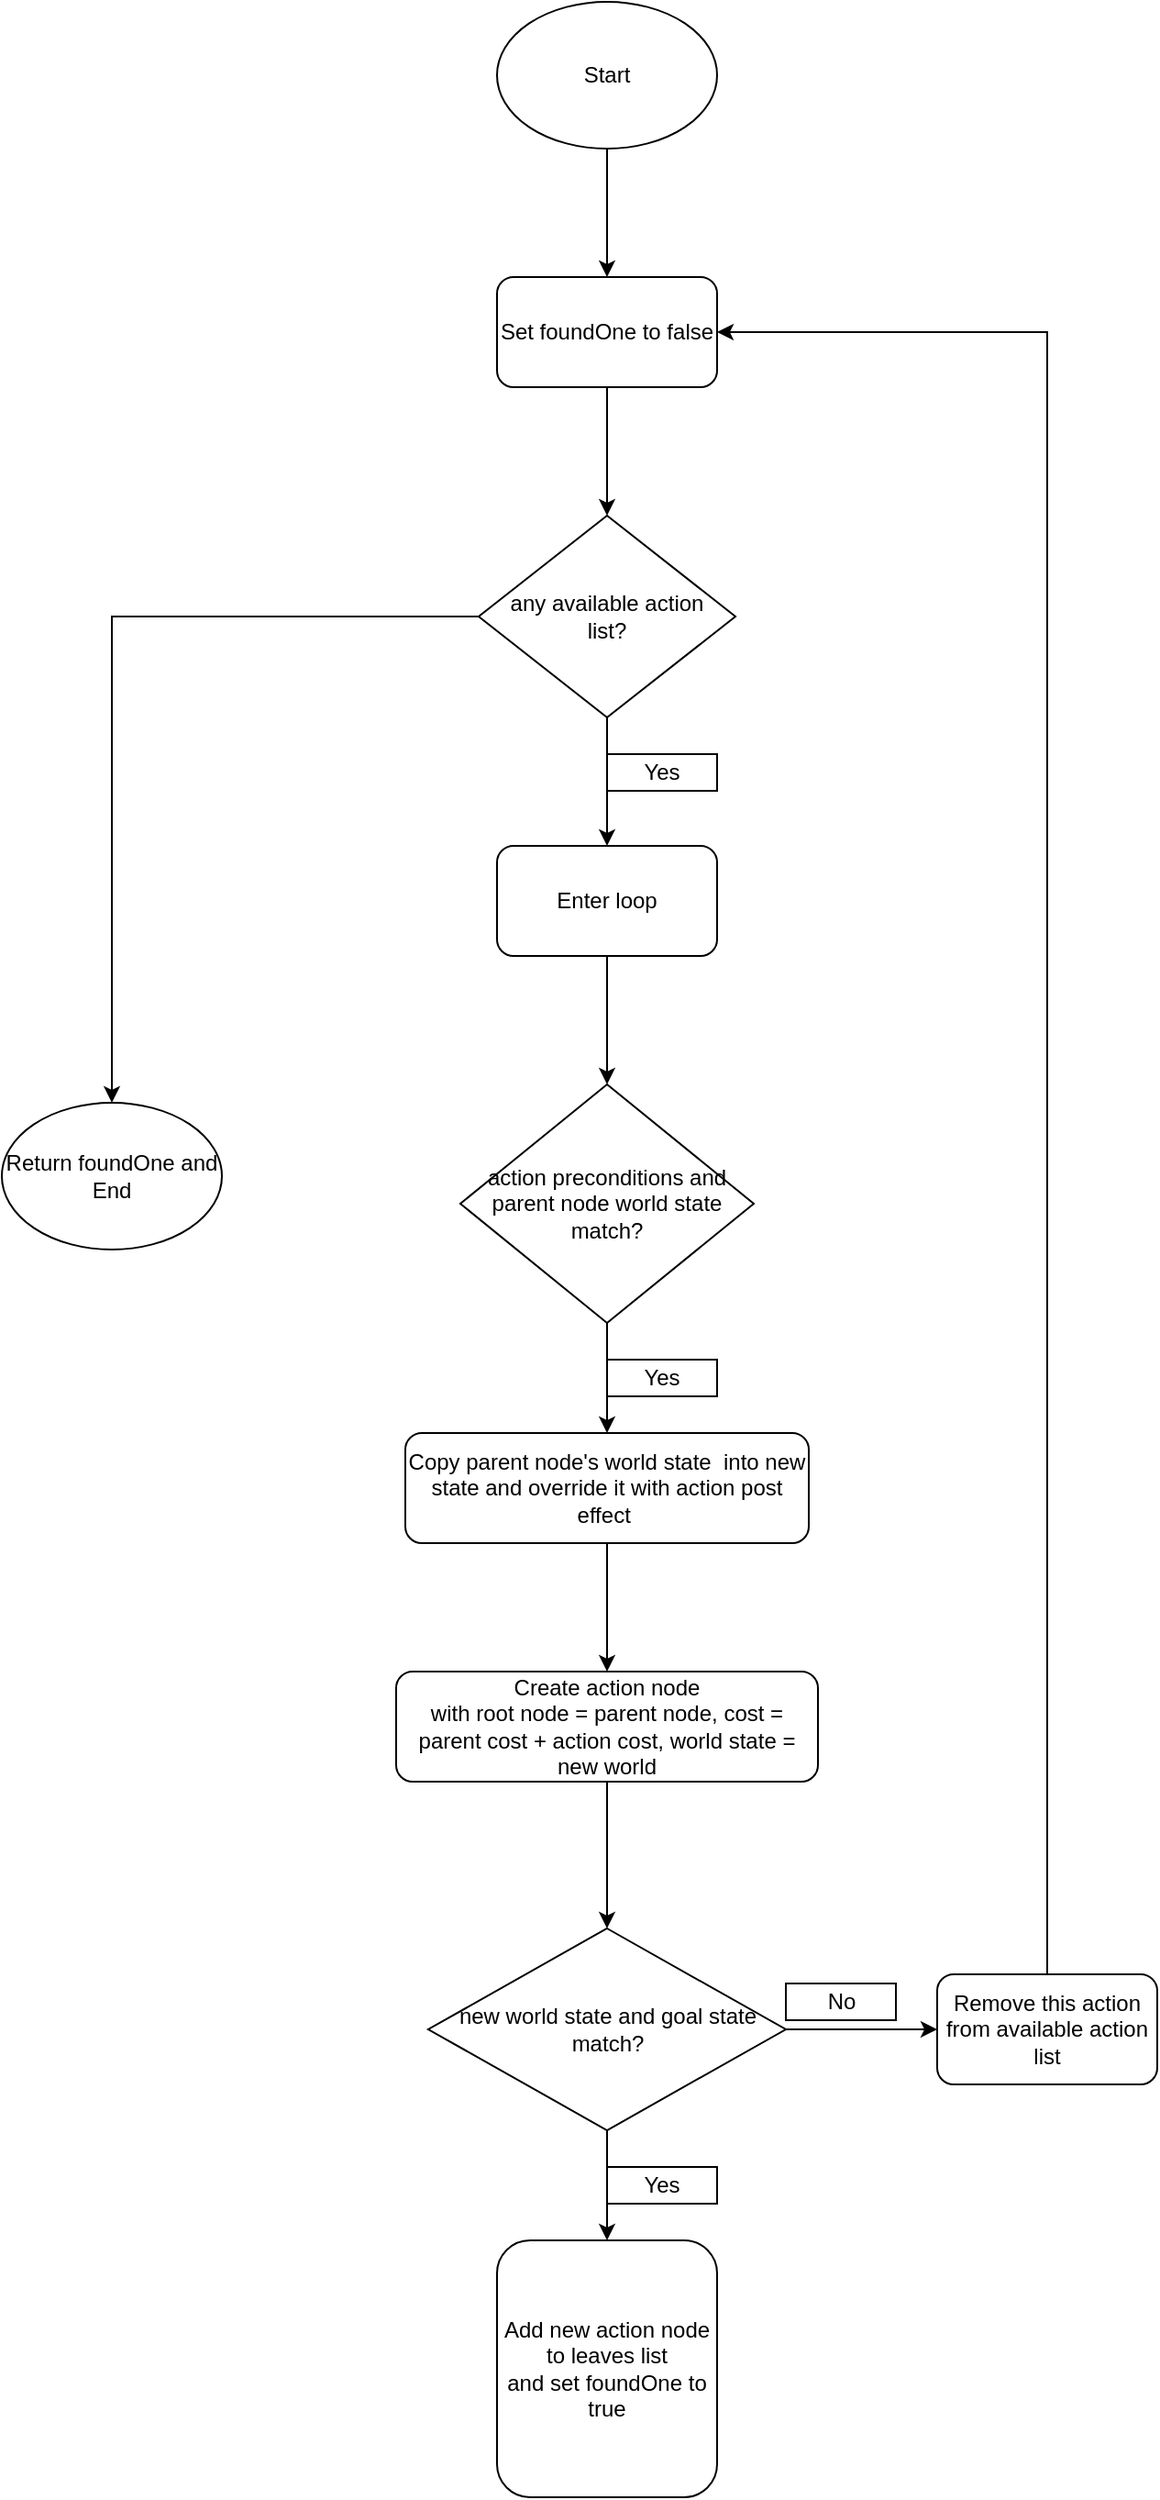 <mxfile version="23.1.2" type="device">
  <diagram name="Page-1" id="kPccnMWrvQxa6MzRlEUF">
    <mxGraphModel dx="1195" dy="554" grid="1" gridSize="10" guides="1" tooltips="1" connect="1" arrows="1" fold="1" page="1" pageScale="1" pageWidth="850" pageHeight="1100" math="0" shadow="0">
      <root>
        <mxCell id="0" />
        <mxCell id="1" parent="0" />
        <mxCell id="JLzmBLDIlspdBm6jVhew-5" value="" style="edgeStyle=orthogonalEdgeStyle;rounded=0;orthogonalLoop=1;jettySize=auto;html=1;" edge="1" parent="1" source="JLzmBLDIlspdBm6jVhew-1" target="JLzmBLDIlspdBm6jVhew-2">
          <mxGeometry relative="1" as="geometry" />
        </mxCell>
        <mxCell id="JLzmBLDIlspdBm6jVhew-1" value="Start" style="ellipse;whiteSpace=wrap;html=1;" vertex="1" parent="1">
          <mxGeometry x="360" y="200" width="120" height="80" as="geometry" />
        </mxCell>
        <mxCell id="JLzmBLDIlspdBm6jVhew-6" value="" style="edgeStyle=orthogonalEdgeStyle;rounded=0;orthogonalLoop=1;jettySize=auto;html=1;" edge="1" parent="1" source="JLzmBLDIlspdBm6jVhew-2" target="JLzmBLDIlspdBm6jVhew-3">
          <mxGeometry relative="1" as="geometry" />
        </mxCell>
        <mxCell id="JLzmBLDIlspdBm6jVhew-2" value="Set foundOne to false" style="rounded=1;whiteSpace=wrap;html=1;" vertex="1" parent="1">
          <mxGeometry x="360" y="350" width="120" height="60" as="geometry" />
        </mxCell>
        <mxCell id="JLzmBLDIlspdBm6jVhew-8" value="" style="edgeStyle=orthogonalEdgeStyle;rounded=0;orthogonalLoop=1;jettySize=auto;html=1;" edge="1" parent="1" source="JLzmBLDIlspdBm6jVhew-3" target="JLzmBLDIlspdBm6jVhew-7">
          <mxGeometry relative="1" as="geometry" />
        </mxCell>
        <mxCell id="JLzmBLDIlspdBm6jVhew-31" style="edgeStyle=orthogonalEdgeStyle;rounded=0;orthogonalLoop=1;jettySize=auto;html=1;entryX=0.5;entryY=0;entryDx=0;entryDy=0;" edge="1" parent="1" source="JLzmBLDIlspdBm6jVhew-3" target="JLzmBLDIlspdBm6jVhew-30">
          <mxGeometry relative="1" as="geometry" />
        </mxCell>
        <mxCell id="JLzmBLDIlspdBm6jVhew-3" value="any available action&lt;br&gt;list?" style="rhombus;whiteSpace=wrap;html=1;" vertex="1" parent="1">
          <mxGeometry x="350" y="480" width="140" height="110" as="geometry" />
        </mxCell>
        <mxCell id="JLzmBLDIlspdBm6jVhew-12" value="" style="edgeStyle=orthogonalEdgeStyle;rounded=0;orthogonalLoop=1;jettySize=auto;html=1;" edge="1" parent="1" source="JLzmBLDIlspdBm6jVhew-7" target="JLzmBLDIlspdBm6jVhew-11">
          <mxGeometry relative="1" as="geometry" />
        </mxCell>
        <mxCell id="JLzmBLDIlspdBm6jVhew-7" value="Enter loop" style="rounded=1;whiteSpace=wrap;html=1;" vertex="1" parent="1">
          <mxGeometry x="360" y="660" width="120" height="60" as="geometry" />
        </mxCell>
        <mxCell id="JLzmBLDIlspdBm6jVhew-9" value="Yes" style="whiteSpace=wrap;html=1;" vertex="1" parent="1">
          <mxGeometry x="420" y="610" width="60" height="20" as="geometry" />
        </mxCell>
        <mxCell id="JLzmBLDIlspdBm6jVhew-17" value="" style="edgeStyle=orthogonalEdgeStyle;rounded=0;orthogonalLoop=1;jettySize=auto;html=1;" edge="1" parent="1" source="JLzmBLDIlspdBm6jVhew-11" target="JLzmBLDIlspdBm6jVhew-16">
          <mxGeometry relative="1" as="geometry" />
        </mxCell>
        <mxCell id="JLzmBLDIlspdBm6jVhew-11" value="action preconditions and parent node world state match?" style="rhombus;whiteSpace=wrap;html=1;" vertex="1" parent="1">
          <mxGeometry x="340" y="790" width="160" height="130" as="geometry" />
        </mxCell>
        <mxCell id="JLzmBLDIlspdBm6jVhew-21" value="" style="edgeStyle=orthogonalEdgeStyle;rounded=0;orthogonalLoop=1;jettySize=auto;html=1;" edge="1" parent="1" source="JLzmBLDIlspdBm6jVhew-14" target="JLzmBLDIlspdBm6jVhew-20">
          <mxGeometry relative="1" as="geometry" />
        </mxCell>
        <mxCell id="JLzmBLDIlspdBm6jVhew-14" value="Create action node&lt;br&gt;with root node = parent node, cost = parent cost + action cost, world state = new world" style="rounded=1;whiteSpace=wrap;html=1;" vertex="1" parent="1">
          <mxGeometry x="305" y="1110" width="230" height="60" as="geometry" />
        </mxCell>
        <mxCell id="JLzmBLDIlspdBm6jVhew-18" value="" style="edgeStyle=orthogonalEdgeStyle;rounded=0;orthogonalLoop=1;jettySize=auto;html=1;" edge="1" parent="1" source="JLzmBLDIlspdBm6jVhew-16" target="JLzmBLDIlspdBm6jVhew-14">
          <mxGeometry relative="1" as="geometry" />
        </mxCell>
        <mxCell id="JLzmBLDIlspdBm6jVhew-16" value="Copy parent node&#39;s world state&amp;nbsp; into new state and override it with action post effect&amp;nbsp;" style="rounded=1;whiteSpace=wrap;html=1;" vertex="1" parent="1">
          <mxGeometry x="310" y="980" width="220" height="60" as="geometry" />
        </mxCell>
        <mxCell id="JLzmBLDIlspdBm6jVhew-19" value="Yes" style="whiteSpace=wrap;html=1;" vertex="1" parent="1">
          <mxGeometry x="420" y="940" width="60" height="20" as="geometry" />
        </mxCell>
        <mxCell id="JLzmBLDIlspdBm6jVhew-23" value="" style="edgeStyle=orthogonalEdgeStyle;rounded=0;orthogonalLoop=1;jettySize=auto;html=1;" edge="1" parent="1" source="JLzmBLDIlspdBm6jVhew-20" target="JLzmBLDIlspdBm6jVhew-22">
          <mxGeometry relative="1" as="geometry" />
        </mxCell>
        <mxCell id="JLzmBLDIlspdBm6jVhew-34" value="" style="edgeStyle=orthogonalEdgeStyle;rounded=0;orthogonalLoop=1;jettySize=auto;html=1;" edge="1" parent="1" source="JLzmBLDIlspdBm6jVhew-20" target="JLzmBLDIlspdBm6jVhew-32">
          <mxGeometry relative="1" as="geometry" />
        </mxCell>
        <mxCell id="JLzmBLDIlspdBm6jVhew-20" value="new world state and goal state match?" style="rhombus;whiteSpace=wrap;html=1;" vertex="1" parent="1">
          <mxGeometry x="322.5" y="1250" width="195" height="110" as="geometry" />
        </mxCell>
        <mxCell id="JLzmBLDIlspdBm6jVhew-22" value="Add new action node to leaves list&lt;br&gt;and set foundOne to true" style="rounded=1;whiteSpace=wrap;html=1;" vertex="1" parent="1">
          <mxGeometry x="360" y="1420" width="120" height="140" as="geometry" />
        </mxCell>
        <mxCell id="JLzmBLDIlspdBm6jVhew-24" value="Yes" style="whiteSpace=wrap;html=1;" vertex="1" parent="1">
          <mxGeometry x="420" y="1380" width="60" height="20" as="geometry" />
        </mxCell>
        <mxCell id="JLzmBLDIlspdBm6jVhew-30" value="Return foundOne and End" style="ellipse;whiteSpace=wrap;html=1;" vertex="1" parent="1">
          <mxGeometry x="90" y="800" width="120" height="80" as="geometry" />
        </mxCell>
        <mxCell id="JLzmBLDIlspdBm6jVhew-38" style="edgeStyle=orthogonalEdgeStyle;rounded=0;orthogonalLoop=1;jettySize=auto;html=1;entryX=1;entryY=0.5;entryDx=0;entryDy=0;exitX=0.5;exitY=0;exitDx=0;exitDy=0;" edge="1" parent="1" source="JLzmBLDIlspdBm6jVhew-32" target="JLzmBLDIlspdBm6jVhew-2">
          <mxGeometry relative="1" as="geometry">
            <mxPoint x="610" y="270" as="targetPoint" />
            <mxPoint x="750" y="990" as="sourcePoint" />
          </mxGeometry>
        </mxCell>
        <mxCell id="JLzmBLDIlspdBm6jVhew-32" value="Remove this action from available action list" style="rounded=1;whiteSpace=wrap;html=1;" vertex="1" parent="1">
          <mxGeometry x="600" y="1275" width="120" height="60" as="geometry" />
        </mxCell>
        <mxCell id="JLzmBLDIlspdBm6jVhew-35" value="No" style="whiteSpace=wrap;html=1;" vertex="1" parent="1">
          <mxGeometry x="517.5" y="1280" width="60" height="20" as="geometry" />
        </mxCell>
      </root>
    </mxGraphModel>
  </diagram>
</mxfile>
